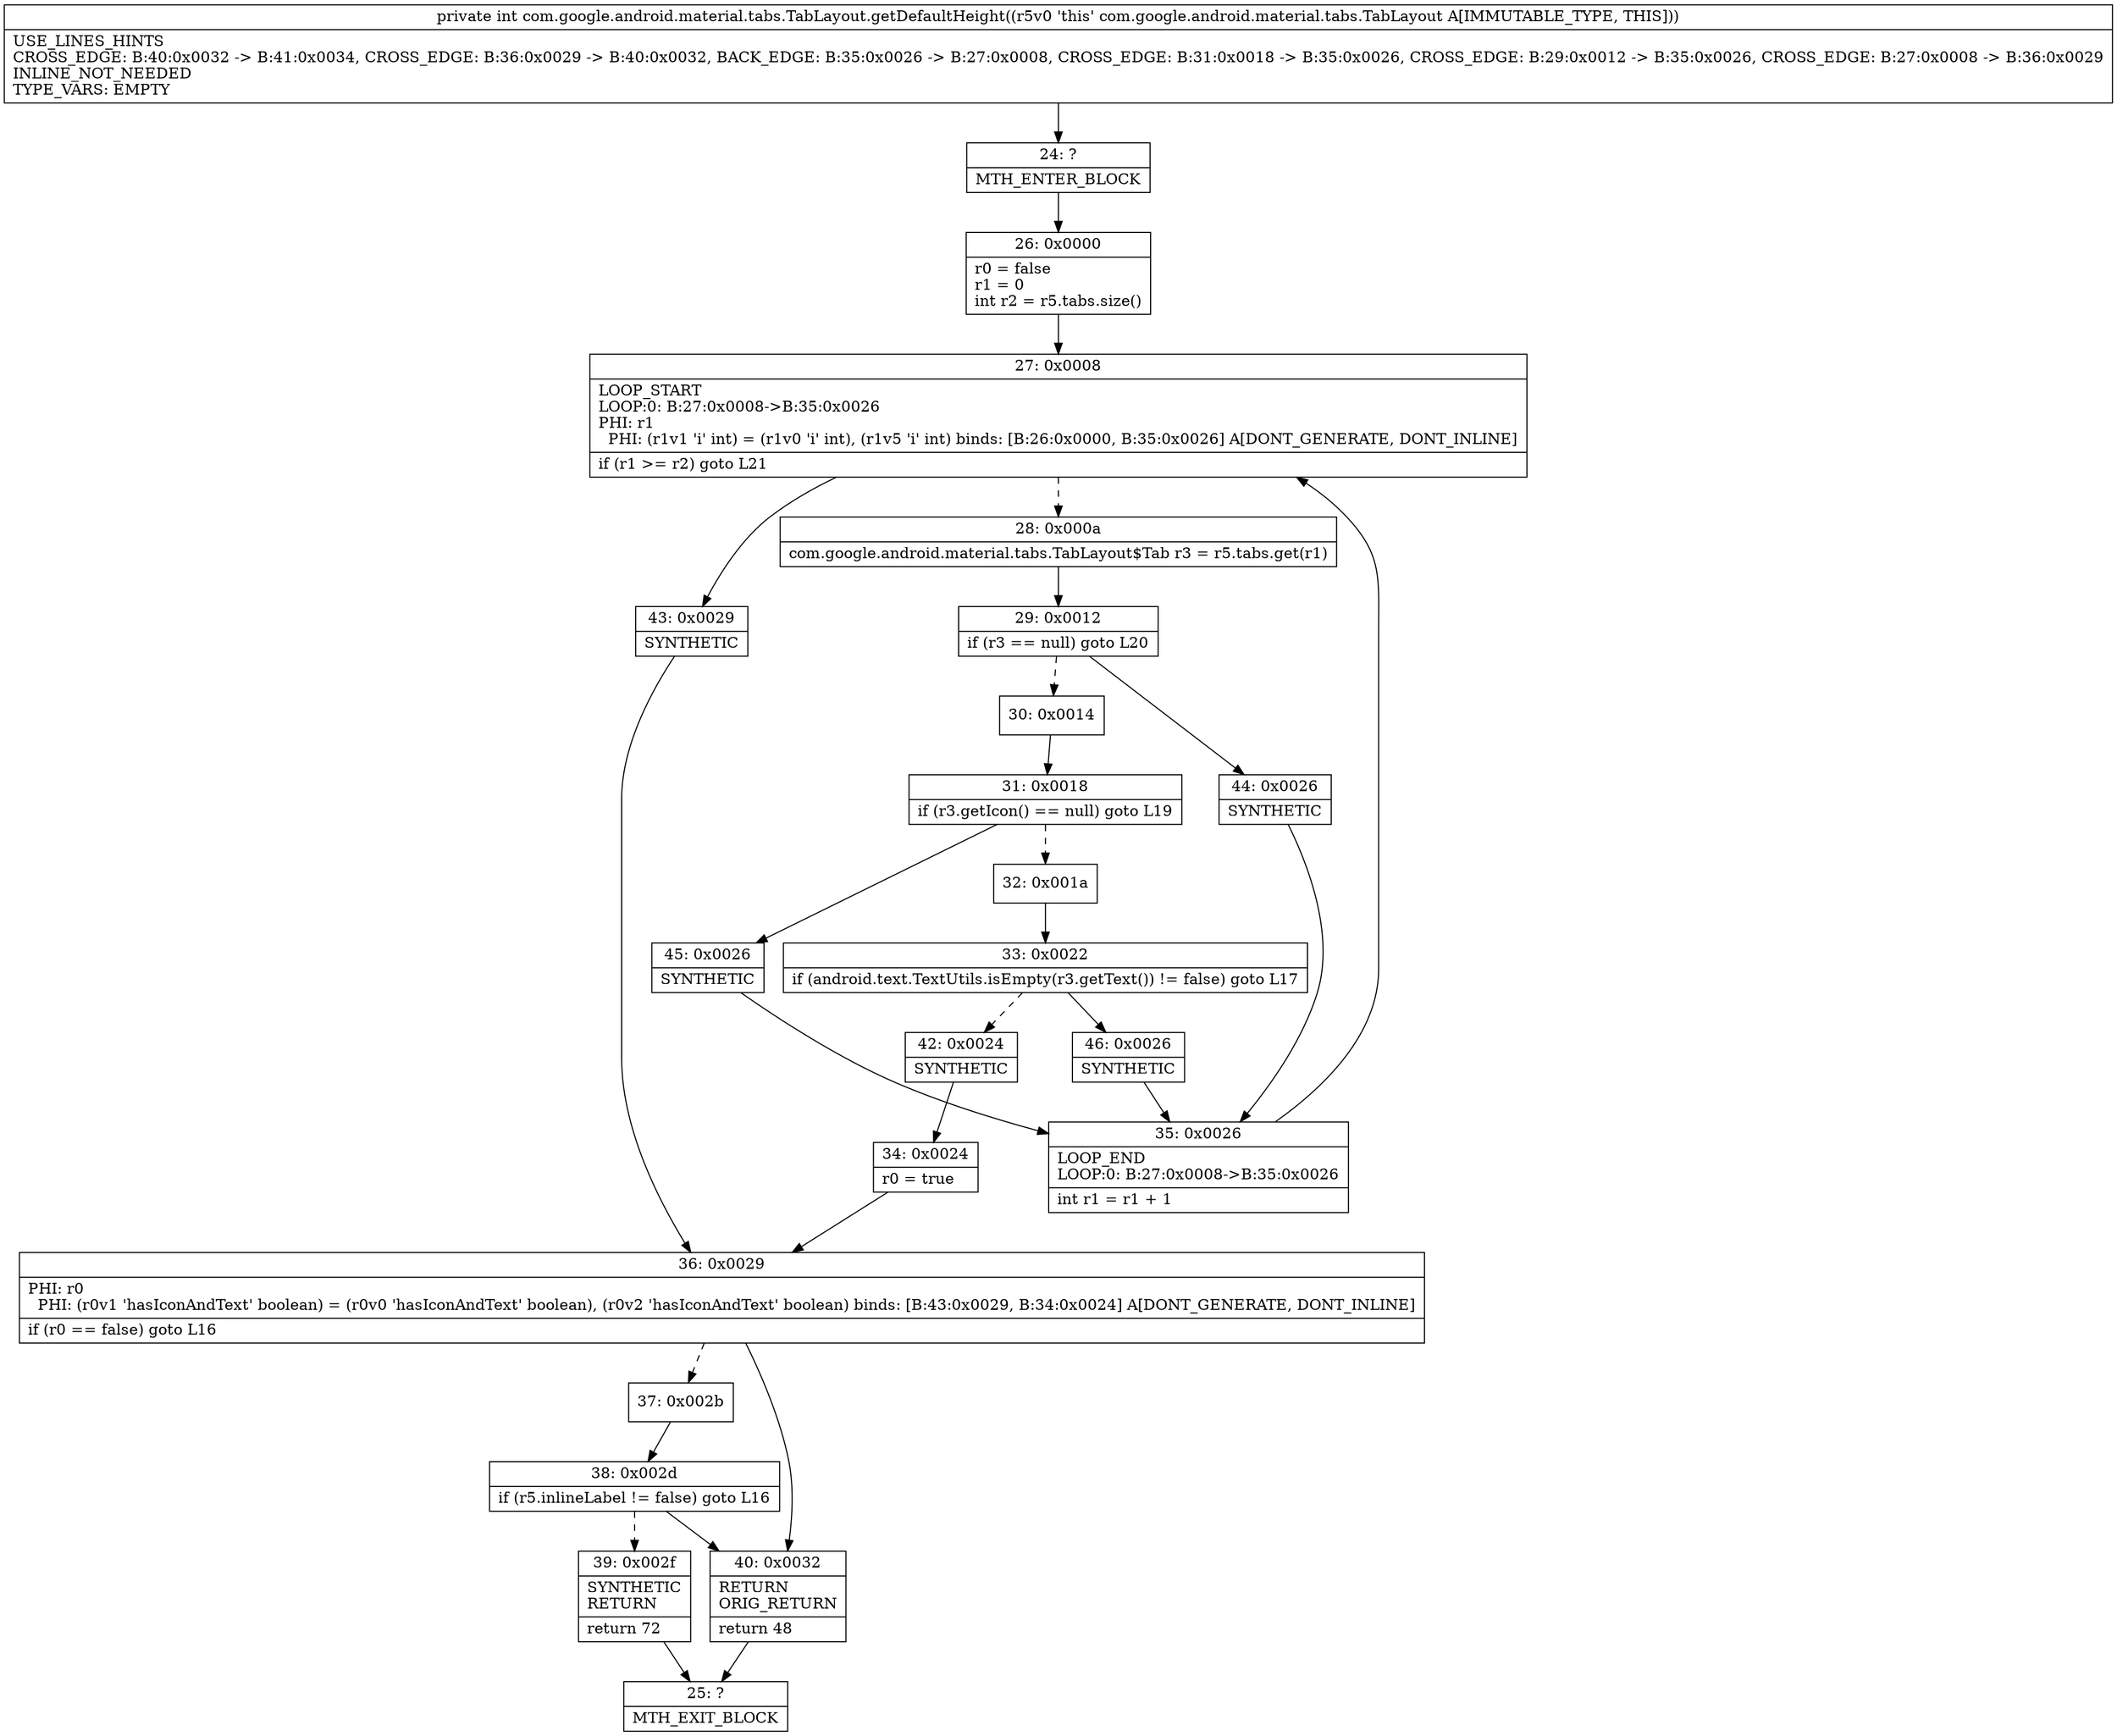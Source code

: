 digraph "CFG forcom.google.android.material.tabs.TabLayout.getDefaultHeight()I" {
Node_24 [shape=record,label="{24\:\ ?|MTH_ENTER_BLOCK\l}"];
Node_26 [shape=record,label="{26\:\ 0x0000|r0 = false\lr1 = 0\lint r2 = r5.tabs.size()\l}"];
Node_27 [shape=record,label="{27\:\ 0x0008|LOOP_START\lLOOP:0: B:27:0x0008\-\>B:35:0x0026\lPHI: r1 \l  PHI: (r1v1 'i' int) = (r1v0 'i' int), (r1v5 'i' int) binds: [B:26:0x0000, B:35:0x0026] A[DONT_GENERATE, DONT_INLINE]\l|if (r1 \>= r2) goto L21\l}"];
Node_28 [shape=record,label="{28\:\ 0x000a|com.google.android.material.tabs.TabLayout$Tab r3 = r5.tabs.get(r1)\l}"];
Node_29 [shape=record,label="{29\:\ 0x0012|if (r3 == null) goto L20\l}"];
Node_30 [shape=record,label="{30\:\ 0x0014}"];
Node_31 [shape=record,label="{31\:\ 0x0018|if (r3.getIcon() == null) goto L19\l}"];
Node_32 [shape=record,label="{32\:\ 0x001a}"];
Node_33 [shape=record,label="{33\:\ 0x0022|if (android.text.TextUtils.isEmpty(r3.getText()) != false) goto L17\l}"];
Node_42 [shape=record,label="{42\:\ 0x0024|SYNTHETIC\l}"];
Node_34 [shape=record,label="{34\:\ 0x0024|r0 = true\l}"];
Node_36 [shape=record,label="{36\:\ 0x0029|PHI: r0 \l  PHI: (r0v1 'hasIconAndText' boolean) = (r0v0 'hasIconAndText' boolean), (r0v2 'hasIconAndText' boolean) binds: [B:43:0x0029, B:34:0x0024] A[DONT_GENERATE, DONT_INLINE]\l|if (r0 == false) goto L16\l}"];
Node_37 [shape=record,label="{37\:\ 0x002b}"];
Node_38 [shape=record,label="{38\:\ 0x002d|if (r5.inlineLabel != false) goto L16\l}"];
Node_39 [shape=record,label="{39\:\ 0x002f|SYNTHETIC\lRETURN\l|return 72\l}"];
Node_25 [shape=record,label="{25\:\ ?|MTH_EXIT_BLOCK\l}"];
Node_40 [shape=record,label="{40\:\ 0x0032|RETURN\lORIG_RETURN\l|return 48\l}"];
Node_46 [shape=record,label="{46\:\ 0x0026|SYNTHETIC\l}"];
Node_35 [shape=record,label="{35\:\ 0x0026|LOOP_END\lLOOP:0: B:27:0x0008\-\>B:35:0x0026\l|int r1 = r1 + 1\l}"];
Node_45 [shape=record,label="{45\:\ 0x0026|SYNTHETIC\l}"];
Node_44 [shape=record,label="{44\:\ 0x0026|SYNTHETIC\l}"];
Node_43 [shape=record,label="{43\:\ 0x0029|SYNTHETIC\l}"];
MethodNode[shape=record,label="{private int com.google.android.material.tabs.TabLayout.getDefaultHeight((r5v0 'this' com.google.android.material.tabs.TabLayout A[IMMUTABLE_TYPE, THIS]))  | USE_LINES_HINTS\lCROSS_EDGE: B:40:0x0032 \-\> B:41:0x0034, CROSS_EDGE: B:36:0x0029 \-\> B:40:0x0032, BACK_EDGE: B:35:0x0026 \-\> B:27:0x0008, CROSS_EDGE: B:31:0x0018 \-\> B:35:0x0026, CROSS_EDGE: B:29:0x0012 \-\> B:35:0x0026, CROSS_EDGE: B:27:0x0008 \-\> B:36:0x0029\lINLINE_NOT_NEEDED\lTYPE_VARS: EMPTY\l}"];
MethodNode -> Node_24;Node_24 -> Node_26;
Node_26 -> Node_27;
Node_27 -> Node_28[style=dashed];
Node_27 -> Node_43;
Node_28 -> Node_29;
Node_29 -> Node_30[style=dashed];
Node_29 -> Node_44;
Node_30 -> Node_31;
Node_31 -> Node_32[style=dashed];
Node_31 -> Node_45;
Node_32 -> Node_33;
Node_33 -> Node_42[style=dashed];
Node_33 -> Node_46;
Node_42 -> Node_34;
Node_34 -> Node_36;
Node_36 -> Node_37[style=dashed];
Node_36 -> Node_40;
Node_37 -> Node_38;
Node_38 -> Node_39[style=dashed];
Node_38 -> Node_40;
Node_39 -> Node_25;
Node_40 -> Node_25;
Node_46 -> Node_35;
Node_35 -> Node_27;
Node_45 -> Node_35;
Node_44 -> Node_35;
Node_43 -> Node_36;
}

